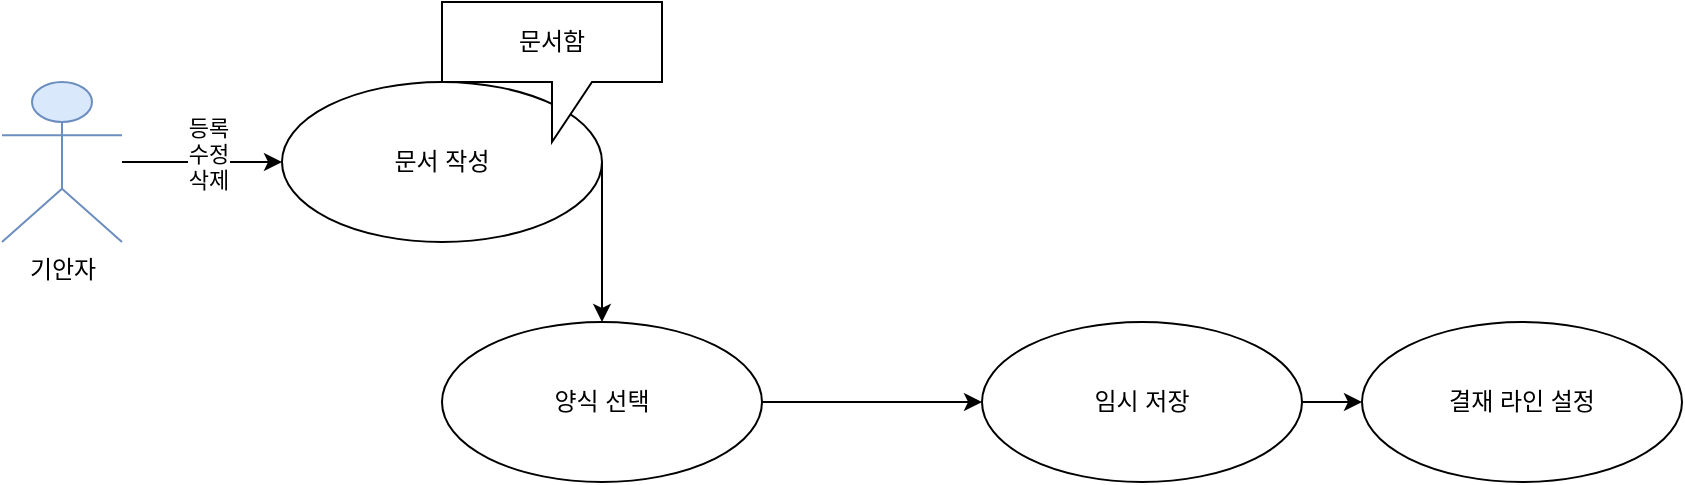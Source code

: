 <mxfile version="26.0.16">
  <diagram id="Epi9RDhXpKmkFFpLTTzu" name="페이지-1">
    <mxGraphModel dx="734" dy="428" grid="1" gridSize="10" guides="1" tooltips="1" connect="1" arrows="1" fold="1" page="1" pageScale="1" pageWidth="827" pageHeight="1169" math="0" shadow="0">
      <root>
        <mxCell id="0" />
        <mxCell id="1" parent="0" />
        <mxCell id="2" value="문서 작성" style="shape=ellipse;whiteSpace=wrap;html=1;aspect=fixed;" parent="1" vertex="1">
          <mxGeometry x="170" y="60" width="160" height="80" as="geometry" />
        </mxCell>
        <mxCell id="3" value="양식 선택" style="shape=ellipse;whiteSpace=wrap;html=1;aspect=fixed;" parent="1" vertex="1">
          <mxGeometry x="250" y="180" width="160" height="80" as="geometry" />
        </mxCell>
        <mxCell id="4" value="임시 저장" style="shape=ellipse;whiteSpace=wrap;html=1;aspect=fixed;" parent="1" vertex="1">
          <mxGeometry x="520" y="180" width="160" height="80" as="geometry" />
        </mxCell>
        <mxCell id="5" value="결재 라인 설정" style="shape=ellipse;whiteSpace=wrap;html=1;aspect=fixed;" parent="1" vertex="1">
          <mxGeometry x="710" y="180" width="160" height="80" as="geometry" />
        </mxCell>
        <mxCell id="6GmsAvs11Xef0QxP-3_e-6" value="" style="endArrow=classic;html=1;rounded=0;entryX=0;entryY=0.5;entryDx=0;entryDy=0;" edge="1" parent="1" source="6GmsAvs11Xef0QxP-3_e-7" target="2">
          <mxGeometry width="50" height="50" relative="1" as="geometry">
            <mxPoint x="75" y="280" as="sourcePoint" />
            <mxPoint x="430" y="190" as="targetPoint" />
          </mxGeometry>
        </mxCell>
        <mxCell id="6GmsAvs11Xef0QxP-3_e-14" value="등록&lt;div&gt;수정&lt;/div&gt;&lt;div&gt;삭제&lt;/div&gt;" style="edgeLabel;html=1;align=center;verticalAlign=middle;resizable=0;points=[];" vertex="1" connectable="0" parent="6GmsAvs11Xef0QxP-3_e-6">
          <mxGeometry x="0.07" y="4" relative="1" as="geometry">
            <mxPoint as="offset" />
          </mxGeometry>
        </mxCell>
        <mxCell id="6GmsAvs11Xef0QxP-3_e-7" value="기안자" style="shape=umlActor;verticalLabelPosition=bottom;verticalAlign=top;html=1;outlineConnect=0;fillColor=#dae8fc;strokeColor=#6c8ebf;" vertex="1" parent="1">
          <mxGeometry x="30" y="60" width="60" height="80" as="geometry" />
        </mxCell>
        <mxCell id="6GmsAvs11Xef0QxP-3_e-9" value="" style="endArrow=classic;html=1;rounded=0;exitX=1;exitY=0.5;exitDx=0;exitDy=0;entryX=0;entryY=0.5;entryDx=0;entryDy=0;" edge="1" parent="1" source="3" target="4">
          <mxGeometry width="50" height="50" relative="1" as="geometry">
            <mxPoint x="380" y="240" as="sourcePoint" />
            <mxPoint x="430" y="190" as="targetPoint" />
          </mxGeometry>
        </mxCell>
        <mxCell id="6GmsAvs11Xef0QxP-3_e-10" value="" style="endArrow=classic;html=1;rounded=0;exitX=1;exitY=0.5;exitDx=0;exitDy=0;entryX=0;entryY=0.5;entryDx=0;entryDy=0;" edge="1" parent="1" source="4" target="5">
          <mxGeometry width="50" height="50" relative="1" as="geometry">
            <mxPoint x="380" y="240" as="sourcePoint" />
            <mxPoint x="430" y="190" as="targetPoint" />
          </mxGeometry>
        </mxCell>
        <mxCell id="6GmsAvs11Xef0QxP-3_e-11" value="문서함" style="shape=callout;whiteSpace=wrap;html=1;perimeter=calloutPerimeter;" vertex="1" parent="1">
          <mxGeometry x="250" y="20" width="110" height="70" as="geometry" />
        </mxCell>
        <mxCell id="6GmsAvs11Xef0QxP-3_e-17" value="" style="endArrow=classic;html=1;rounded=0;exitX=1;exitY=0.5;exitDx=0;exitDy=0;entryX=0.5;entryY=0;entryDx=0;entryDy=0;" edge="1" parent="1" source="2" target="3">
          <mxGeometry width="50" height="50" relative="1" as="geometry">
            <mxPoint x="360" y="110" as="sourcePoint" />
            <mxPoint x="410" y="60" as="targetPoint" />
          </mxGeometry>
        </mxCell>
      </root>
    </mxGraphModel>
  </diagram>
</mxfile>
